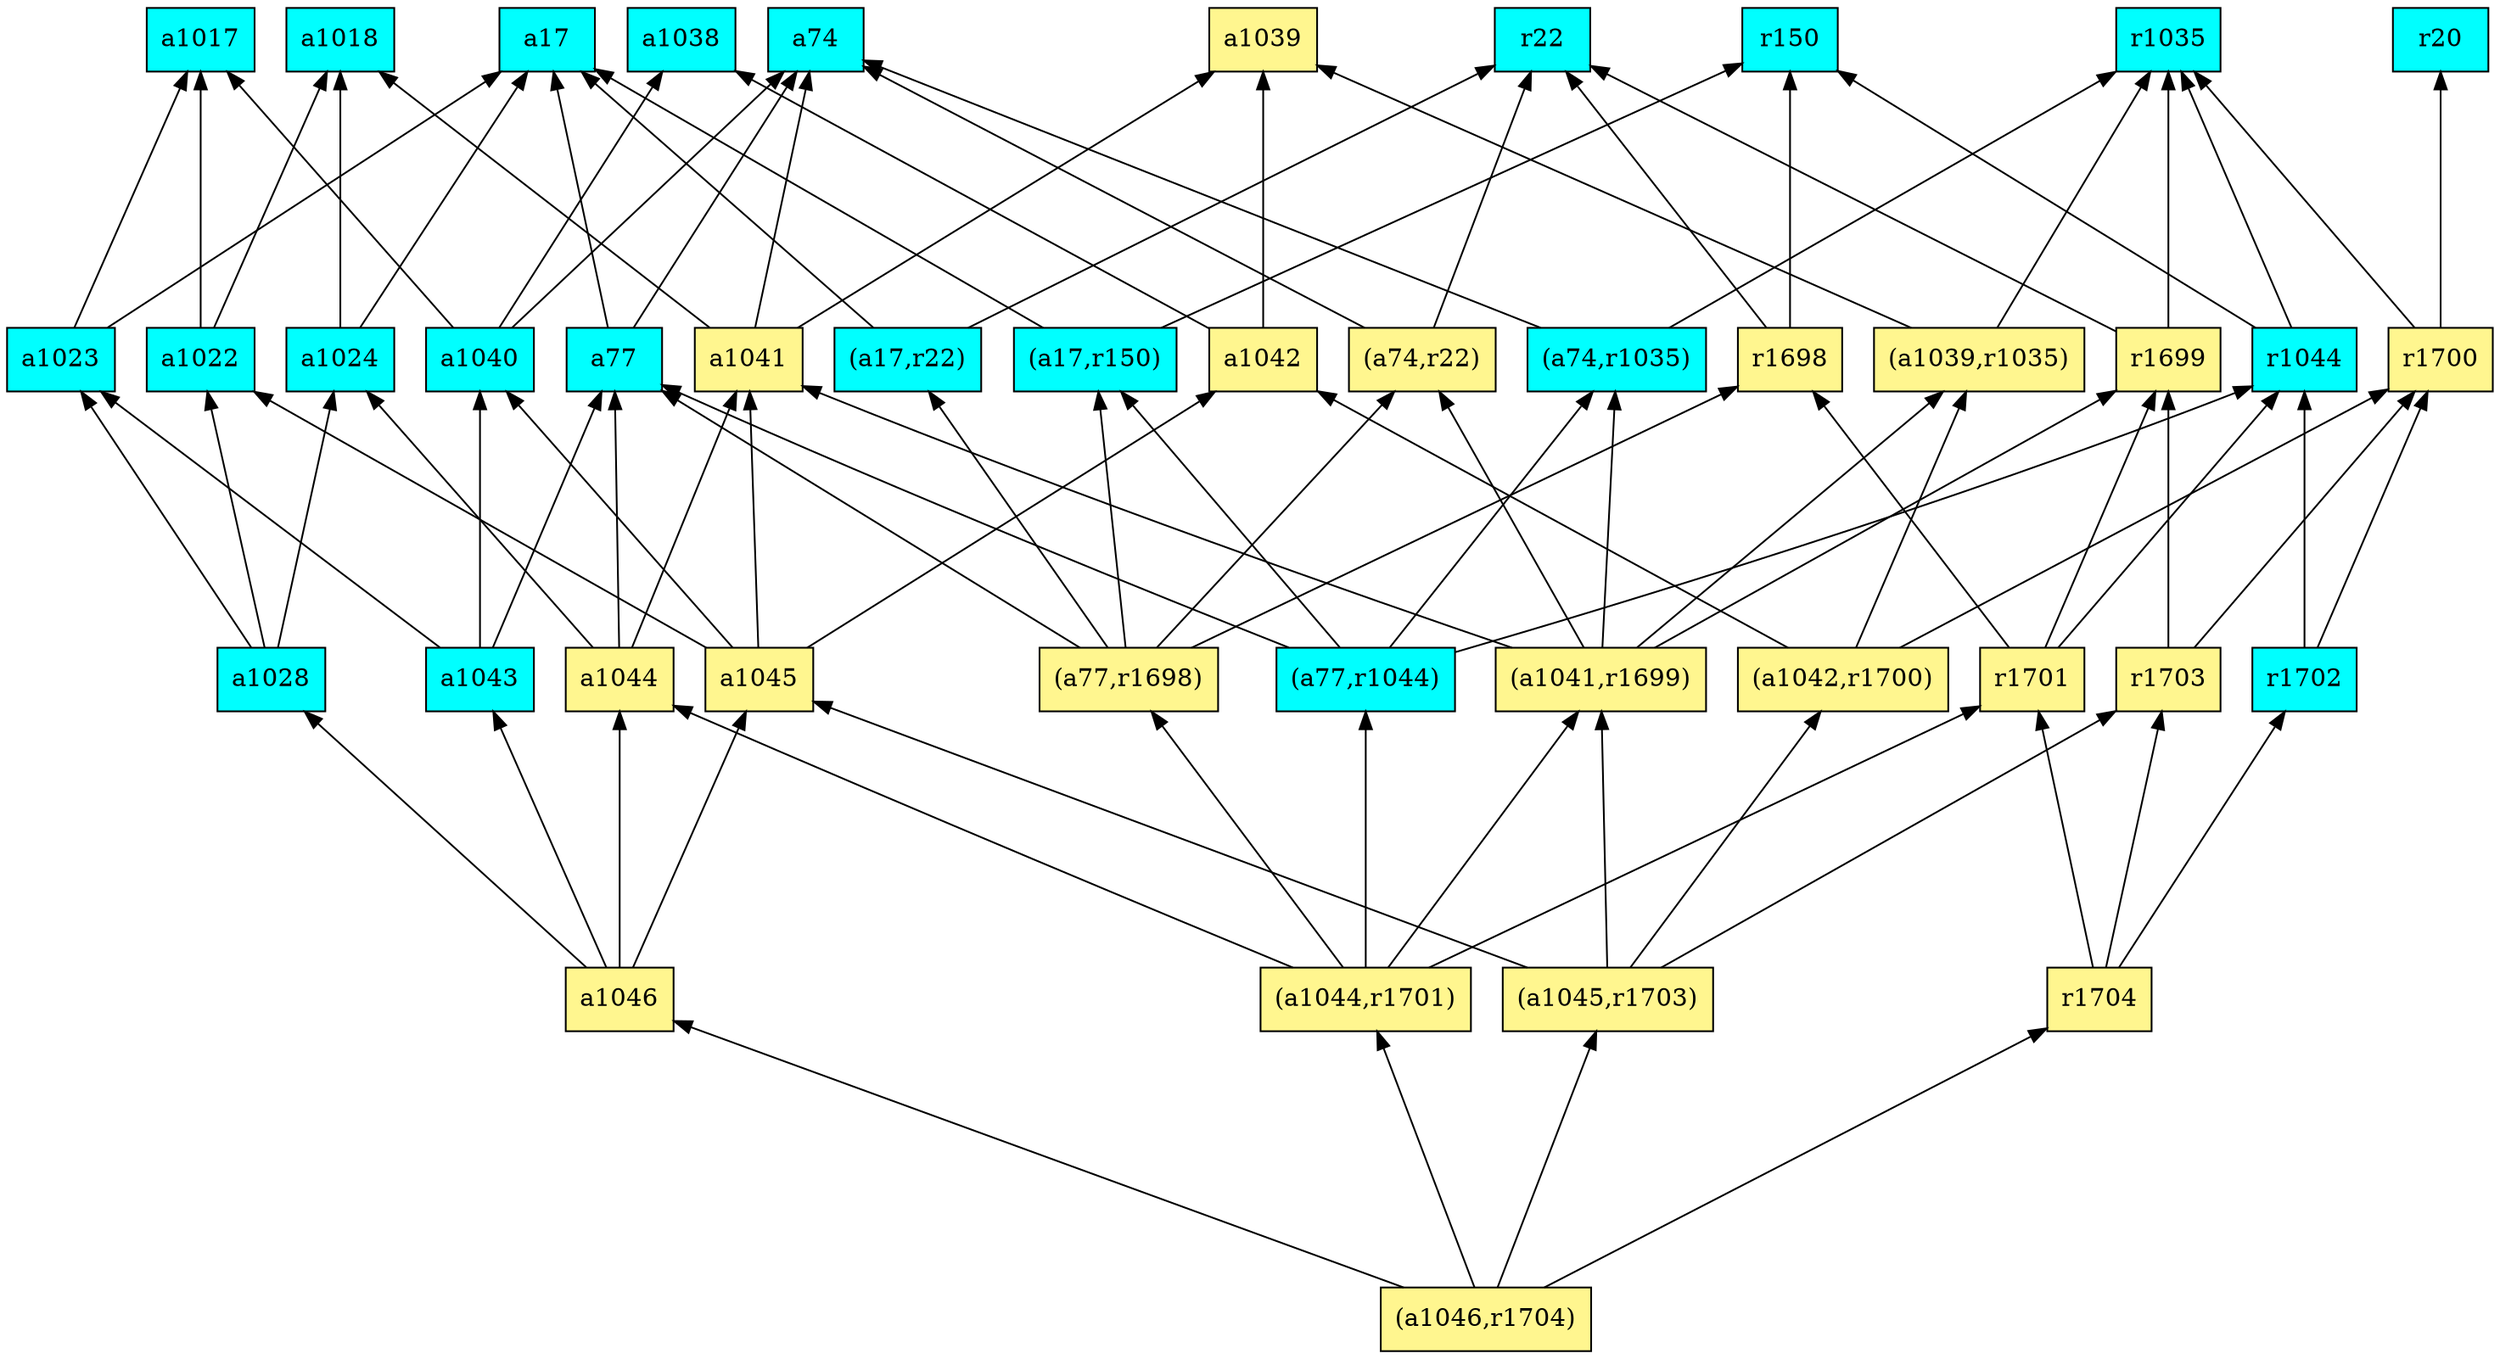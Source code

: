 digraph G {
rankdir=BT;ranksep="2.0";
"a1046" [shape=record,fillcolor=khaki1,style=filled,label="{a1046}"];
"a1024" [shape=record,fillcolor=cyan,style=filled,label="{a1024}"];
"a74" [shape=record,fillcolor=cyan,style=filled,label="{a74}"];
"a1044" [shape=record,fillcolor=khaki1,style=filled,label="{a1044}"];
"r1035" [shape=record,fillcolor=cyan,style=filled,label="{r1035}"];
"a77" [shape=record,fillcolor=cyan,style=filled,label="{a77}"];
"r150" [shape=record,fillcolor=cyan,style=filled,label="{r150}"];
"(a1046,r1704)" [shape=record,fillcolor=khaki1,style=filled,label="{(a1046,r1704)}"];
"a1041" [shape=record,fillcolor=khaki1,style=filled,label="{a1041}"];
"(a74,r1035)" [shape=record,fillcolor=cyan,style=filled,label="{(a74,r1035)}"];
"r1698" [shape=record,fillcolor=khaki1,style=filled,label="{r1698}"];
"a1043" [shape=record,fillcolor=cyan,style=filled,label="{a1043}"];
"(a17,r150)" [shape=record,fillcolor=cyan,style=filled,label="{(a17,r150)}"];
"a1039" [shape=record,fillcolor=khaki1,style=filled,label="{a1039}"];
"a1023" [shape=record,fillcolor=cyan,style=filled,label="{a1023}"];
"a1040" [shape=record,fillcolor=cyan,style=filled,label="{a1040}"];
"(a1042,r1700)" [shape=record,fillcolor=khaki1,style=filled,label="{(a1042,r1700)}"];
"(a77,r1044)" [shape=record,fillcolor=cyan,style=filled,label="{(a77,r1044)}"];
"(a74,r22)" [shape=record,fillcolor=khaki1,style=filled,label="{(a74,r22)}"];
"r1703" [shape=record,fillcolor=khaki1,style=filled,label="{r1703}"];
"r22" [shape=record,fillcolor=cyan,style=filled,label="{r22}"];
"(a1044,r1701)" [shape=record,fillcolor=khaki1,style=filled,label="{(a1044,r1701)}"];
"a1017" [shape=record,fillcolor=cyan,style=filled,label="{a1017}"];
"(a77,r1698)" [shape=record,fillcolor=khaki1,style=filled,label="{(a77,r1698)}"];
"a17" [shape=record,fillcolor=cyan,style=filled,label="{a17}"];
"r1704" [shape=record,fillcolor=khaki1,style=filled,label="{r1704}"];
"(a1045,r1703)" [shape=record,fillcolor=khaki1,style=filled,label="{(a1045,r1703)}"];
"r1701" [shape=record,fillcolor=khaki1,style=filled,label="{r1701}"];
"(a17,r22)" [shape=record,fillcolor=cyan,style=filled,label="{(a17,r22)}"];
"a1022" [shape=record,fillcolor=cyan,style=filled,label="{a1022}"];
"a1042" [shape=record,fillcolor=khaki1,style=filled,label="{a1042}"];
"a1045" [shape=record,fillcolor=khaki1,style=filled,label="{a1045}"];
"(a1039,r1035)" [shape=record,fillcolor=khaki1,style=filled,label="{(a1039,r1035)}"];
"r20" [shape=record,fillcolor=cyan,style=filled,label="{r20}"];
"r1702" [shape=record,fillcolor=cyan,style=filled,label="{r1702}"];
"r1044" [shape=record,fillcolor=cyan,style=filled,label="{r1044}"];
"r1699" [shape=record,fillcolor=khaki1,style=filled,label="{r1699}"];
"a1028" [shape=record,fillcolor=cyan,style=filled,label="{a1028}"];
"(a1041,r1699)" [shape=record,fillcolor=khaki1,style=filled,label="{(a1041,r1699)}"];
"r1700" [shape=record,fillcolor=khaki1,style=filled,label="{r1700}"];
"a1018" [shape=record,fillcolor=cyan,style=filled,label="{a1018}"];
"a1038" [shape=record,fillcolor=cyan,style=filled,label="{a1038}"];
"a1046" -> "a1044"
"a1046" -> "a1043"
"a1046" -> "a1045"
"a1046" -> "a1028"
"a1024" -> "a1018"
"a1024" -> "a17"
"a1044" -> "a1041"
"a1044" -> "a1024"
"a1044" -> "a77"
"a77" -> "a74"
"a77" -> "a17"
"(a1046,r1704)" -> "a1046"
"(a1046,r1704)" -> "(a1044,r1701)"
"(a1046,r1704)" -> "r1704"
"(a1046,r1704)" -> "(a1045,r1703)"
"a1041" -> "a1039"
"a1041" -> "a1018"
"a1041" -> "a74"
"(a74,r1035)" -> "r1035"
"(a74,r1035)" -> "a74"
"r1698" -> "r150"
"r1698" -> "r22"
"a1043" -> "a1023"
"a1043" -> "a1040"
"a1043" -> "a77"
"(a17,r150)" -> "r150"
"(a17,r150)" -> "a17"
"a1023" -> "a1017"
"a1023" -> "a17"
"a1040" -> "a1017"
"a1040" -> "a74"
"a1040" -> "a1038"
"(a1042,r1700)" -> "(a1039,r1035)"
"(a1042,r1700)" -> "r1700"
"(a1042,r1700)" -> "a1042"
"(a77,r1044)" -> "(a17,r150)"
"(a77,r1044)" -> "(a74,r1035)"
"(a77,r1044)" -> "a77"
"(a77,r1044)" -> "r1044"
"(a74,r22)" -> "a74"
"(a74,r22)" -> "r22"
"r1703" -> "r1699"
"r1703" -> "r1700"
"(a1044,r1701)" -> "r1701"
"(a1044,r1701)" -> "a1044"
"(a1044,r1701)" -> "(a77,r1698)"
"(a1044,r1701)" -> "(a1041,r1699)"
"(a1044,r1701)" -> "(a77,r1044)"
"(a77,r1698)" -> "r1698"
"(a77,r1698)" -> "a77"
"(a77,r1698)" -> "(a74,r22)"
"(a77,r1698)" -> "(a17,r22)"
"(a77,r1698)" -> "(a17,r150)"
"r1704" -> "r1702"
"r1704" -> "r1703"
"r1704" -> "r1701"
"(a1045,r1703)" -> "r1703"
"(a1045,r1703)" -> "a1045"
"(a1045,r1703)" -> "(a1041,r1699)"
"(a1045,r1703)" -> "(a1042,r1700)"
"r1701" -> "r1698"
"r1701" -> "r1699"
"r1701" -> "r1044"
"(a17,r22)" -> "a17"
"(a17,r22)" -> "r22"
"a1022" -> "a1017"
"a1022" -> "a1018"
"a1042" -> "a1039"
"a1042" -> "a1038"
"a1045" -> "a1041"
"a1045" -> "a1040"
"a1045" -> "a1022"
"a1045" -> "a1042"
"(a1039,r1035)" -> "r1035"
"(a1039,r1035)" -> "a1039"
"r1702" -> "r1700"
"r1702" -> "r1044"
"r1044" -> "r1035"
"r1044" -> "r150"
"r1699" -> "r1035"
"r1699" -> "r22"
"a1028" -> "a1024"
"a1028" -> "a1023"
"a1028" -> "a1022"
"(a1041,r1699)" -> "a1041"
"(a1041,r1699)" -> "(a74,r1035)"
"(a1041,r1699)" -> "(a1039,r1035)"
"(a1041,r1699)" -> "r1699"
"(a1041,r1699)" -> "(a74,r22)"
"r1700" -> "r1035"
"r1700" -> "r20"
}